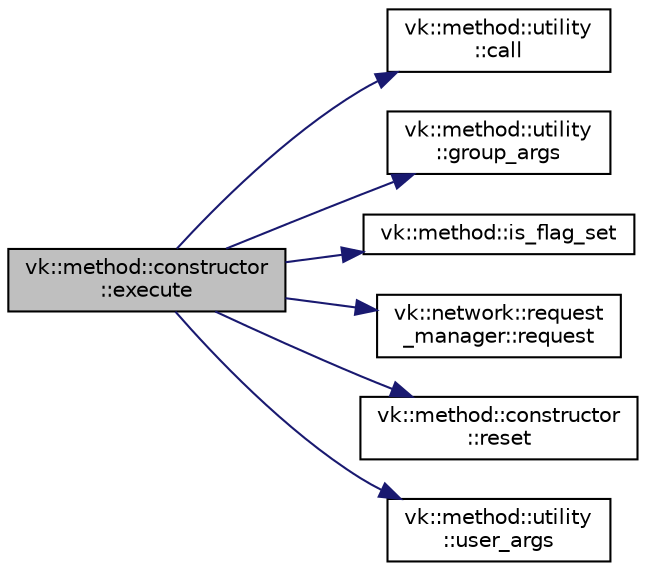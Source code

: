 digraph "vk::method::constructor::execute"
{
 // LATEX_PDF_SIZE
  edge [fontname="Helvetica",fontsize="10",labelfontname="Helvetica",labelfontsize="10"];
  node [fontname="Helvetica",fontsize="10",shape=record];
  rankdir="LR";
  Node1 [label="vk::method::constructor\l::execute",height=0.2,width=0.4,color="black", fillcolor="grey75", style="filled", fontcolor="black",tooltip="Process VK request."];
  Node1 -> Node2 [color="midnightblue",fontsize="10",style="solid",fontname="Helvetica"];
  Node2 [label="vk::method::utility\l::call",height=0.2,width=0.4,color="black", fillcolor="white", style="filled",URL="$classvk_1_1method_1_1utility.html#a815a7fb6e71510eedbd05eedaf68db84",tooltip=" "];
  Node1 -> Node3 [color="midnightblue",fontsize="10",style="solid",fontname="Helvetica"];
  Node3 [label="vk::method::utility\l::group_args",height=0.2,width=0.4,color="black", fillcolor="white", style="filled",URL="$classvk_1_1method_1_1utility.html#ac4e5bf79eafb8fe32284b3564cdb68b4",tooltip=" "];
  Node1 -> Node4 [color="midnightblue",fontsize="10",style="solid",fontname="Helvetica"];
  Node4 [label="vk::method::is_flag_set",height=0.2,width=0.4,color="black", fillcolor="white", style="filled",URL="$namespacevk_1_1method.html#a00c0e5c15aff7f7ea788d965e2590112",tooltip=" "];
  Node1 -> Node5 [color="midnightblue",fontsize="10",style="solid",fontname="Helvetica"];
  Node5 [label="vk::network::request\l_manager::request",height=0.2,width=0.4,color="black", fillcolor="white", style="filled",URL="$classvk_1_1network_1_1request__manager.html#a4dc9959c0ea748f6566d4e78b30262aa",tooltip=" "];
  Node1 -> Node6 [color="midnightblue",fontsize="10",style="solid",fontname="Helvetica"];
  Node6 [label="vk::method::constructor\l::reset",height=0.2,width=0.4,color="black", fillcolor="white", style="filled",URL="$classvk_1_1method_1_1constructor.html#a3af81046f0222f41509c7881f6864146",tooltip=" "];
  Node1 -> Node7 [color="midnightblue",fontsize="10",style="solid",fontname="Helvetica"];
  Node7 [label="vk::method::utility\l::user_args",height=0.2,width=0.4,color="black", fillcolor="white", style="filled",URL="$classvk_1_1method_1_1utility.html#a27256dedb3916d18e446b26c120826f4",tooltip=" "];
}
